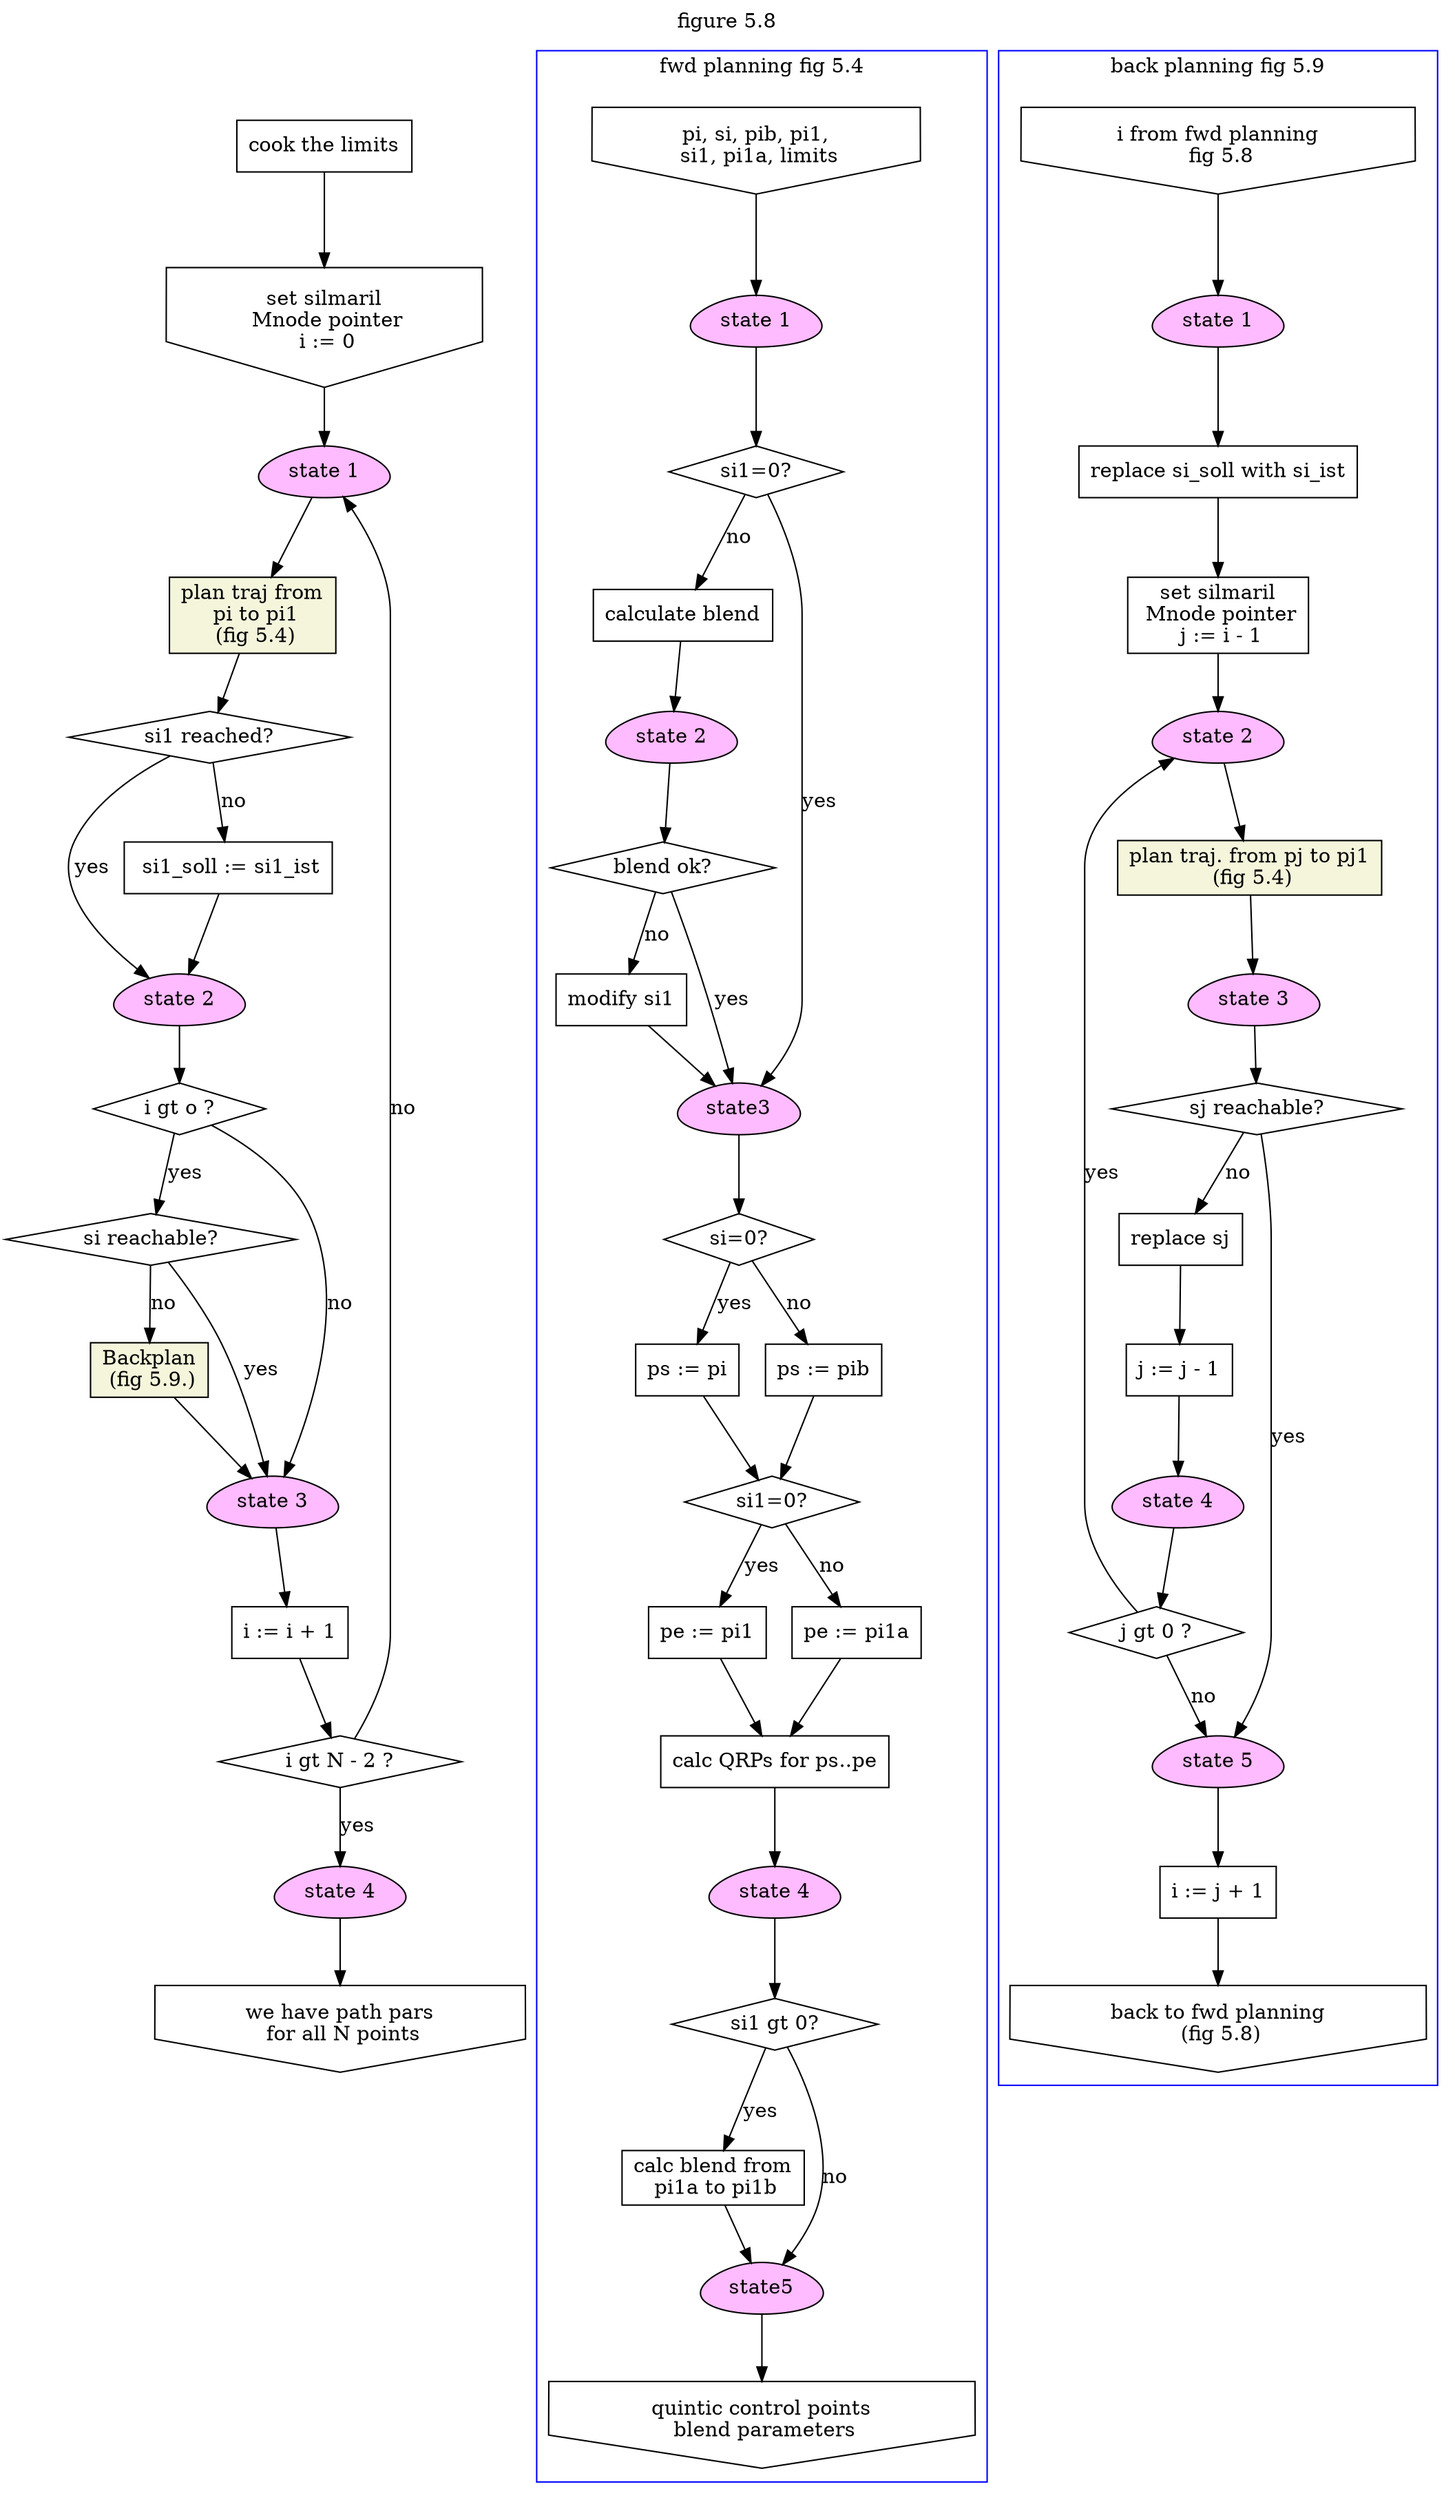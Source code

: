 digraph "g" {
	graph [
		fontsize = "14"
		fontname = "Times-Roman"
		fontcolor = "black"
		ratio = "1.7"
		labelloc = "t"
		label = "figure 5.8"
	]
	node [
		fontsize = "14"
		fontname = "Times-Roman"
		fontcolor = "black"
		shape = "ellipse"
		style = "solid"
	]
	edge [
		fontsize = "14"
		fontname = "Times-Roman"
		fontcolor = "black"
		style = "solid"
	]
	"n0" [
		fontsize = "14"
		fontname = "Times-Roman"
		fontcolor = "black"
		label = "set silmaril\n Mnode pointer\n i := 0"
		shape = "invhouse"
		style = "solid"
	]
	"n1" [
		fontsize = "14"
		fontname = "Times-Roman"
		fontcolor = "black"
		label = "state 1"
		fillcolor = "plum1"
		shape = "egg"
		style = "filled"
	]
	"n2" [
		fontsize = "14"
		fontname = "Times-Roman"
		fontcolor = "black"
		label = "plan traj from\n pi to pi1\n (fig 5.4)"
		fillcolor = "beige"
		shape = "box"
		style = "filled"
	]
	"n3" [
		fontsize = "14"
		fontname = "Times-Roman"
		fontcolor = "black"
		label = "si1 reached?"
		shape = "diamond"
		style = "solid"
	]
	"n4" [
		fontsize = "14"
		fontname = "Times-Roman"
		fontcolor = "black"
		label = "state 2"
		fillcolor = "plum1"
		shape = "egg"
		style = "filled"
	]
	"n5" [
		fontsize = "14"
		fontname = "Times-Roman"
		fontcolor = "black"
		label = " si1_soll := si1_ist"
		shape = "box"
		style = "solid"
	]
	"n6" [
		fontsize = "14"
		fontname = "Times-Roman"
		fontcolor = "black"
		label = "i gt o ?"
		shape = "diamond"
		style = "solid"
	]
	"n7" [
		fontsize = "14"
		fontname = "Times-Roman"
		fontcolor = "black"
		label = "si reachable?"
		shape = "diamond"
		style = "solid"
	]
	"n8" [
		fontsize = "14"
		fontname = "Times-Roman"
		fontcolor = "black"
		label = "Backplan\n (fig 5.9.)"
		fillcolor = "beige"
		shape = "box"
		style = "filled"
	]
	"n9" [
		fontsize = "14"
		fontname = "Times-Roman"
		fontcolor = "black"
		label = "state 3"
		fillcolor = "plum1"
		shape = "egg"
		style = "filled"
	]
	"n10" [
		fontsize = "14"
		fontname = "Times-Roman"
		fontcolor = "black"
		label = "i := i + 1"
		shape = "box"
		style = "solid"
	]
	"n11" [
		fontsize = "14"
		fontname = "Times-Roman"
		fontcolor = "black"
		label = "i gt N - 2 ?"
		shape = "diamond"
		style = "solid"
	]
	"n12" [
		fontsize = "14"
		fontname = "Times-Roman"
		fontcolor = "black"
		label = "state 4"
		fillcolor = "plum1"
		shape = "egg"
		style = "filled"
	]
	"n13" [
		fontsize = "14"
		fontname = "Times-Roman"
		fontcolor = "black"
		label = "we have path pars\n for all N points"
		shape = "invhouse"
		style = "solid"
	]
	"n14" [
		fontsize = "14"
		fontname = "Times-Roman"
		fontcolor = "black"
		label = "pi, si, pib, pi1,\n si1, pi1a, limits"
		shape = "invhouse"
		style = "solid"
	]
	"n15" [
		fontsize = "14"
		fontname = "Times-Roman"
		fontcolor = "black"
		label = "si1=0?"
		shape = "diamond"
		style = "solid"
	]
	"n16" [
		fontsize = "14"
		fontname = "Times-Roman"
		fontcolor = "black"
		label = "calculate blend"
		shape = "box"
		style = "solid"
	]
	"n17" [
		fontsize = "14"
		fontname = "Times-Roman"
		fontcolor = "black"
		label = "blend ok?"
		shape = "diamond"
		style = "solid"
	]
	"n18" [
		fontsize = "14"
		fontname = "Times-Roman"
		fontcolor = "black"
		label = "modify si1"
		shape = "box"
		style = "solid"
	]
	"n19" [
		fontsize = "14"
		fontname = "Times-Roman"
		fontcolor = "black"
		label = "si=0?"
		shape = "diamond"
		style = "solid"
	]
	"n20" [
		fontsize = "14"
		fontname = "Times-Roman"
		fontcolor = "black"
		label = "ps := pi"
		shape = "box"
		style = "solid"
	]
	"n21" [
		fontsize = "14"
		fontname = "Times-Roman"
		fontcolor = "black"
		label = "ps := pib"
		shape = "box"
		style = "solid"
	]
	"n22" [
		fontsize = "14"
		fontname = "Times-Roman"
		fontcolor = "black"
		label = "si1=0?"
		shape = "diamond"
		style = "solid"
	]
	"n23" [
		fontsize = "14"
		fontname = "Times-Roman"
		fontcolor = "black"
		label = "pe := pi1"
		shape = "box"
		style = "solid"
	]
	"n24" [
		fontsize = "14"
		fontname = "Times-Roman"
		fontcolor = "black"
		label = "pe := pi1a"
		shape = "box"
		style = "solid"
	]
	"n25" [
		fontsize = "14"
		fontname = "Times-Roman"
		fontcolor = "black"
		label = "calc QRPs for ps..pe"
		shape = "box"
		style = "solid"
	]
	"n26" [
		fontsize = "14"
		fontname = "Times-Roman"
		fontcolor = "black"
		label = "si1 gt 0?"
		shape = "diamond"
		style = "solid"
	]
	"n27" [
		fontsize = "14"
		fontname = "Times-Roman"
		fontcolor = "black"
		label = "calc blend from\n pi1a to pi1b"
		shape = "box"
		style = "solid"
	]
	"n28" [
		fontsize = "14"
		fontname = "Times-Roman"
		fontcolor = "black"
		label = "quintic control points\n blend parameters"
		shape = "invhouse"
		style = "solid"
	]
	"n29" [
		fontsize = "14"
		fontname = "Times-Roman"
		fontcolor = "black"
		label = "state3"
		fillcolor = "plum1"
		shape = "egg"
		style = "filled"
	]
	"n30" [
		fontsize = "14"
		fontname = "Times-Roman"
		fontcolor = "black"
		label = "state 1"
		fillcolor = "plum1"
		shape = "egg"
		style = "filled"
	]
	"n31" [
		fontsize = "14"
		fontname = "Times-Roman"
		fontcolor = "black"
		label = "state 2"
		fillcolor = "plum1"
		shape = "egg"
		style = "filled"
	]
	"n32" [
		fontsize = "14"
		fontname = "Times-Roman"
		fontcolor = "black"
		label = "state 4"
		fillcolor = "plum1"
		shape = "egg"
		style = "filled"
	]
	"n33" [
		fontsize = "14"
		fontname = "Times-Roman"
		fontcolor = "black"
		label = "state5"
		fillcolor = "plum1"
		shape = "egg"
		style = "filled"
	]
	"n34" [
		fontsize = "14"
		fontname = "Times-Roman"
		fontcolor = "black"
		label = "i from fwd planning\n fig 5.8"
		shape = "invhouse"
		style = "solid"
	]
	"n35" [
		fontsize = "14"
		fontname = "Times-Roman"
		fontcolor = "black"
		label = "replace si_soll with si_ist"
		shape = "box"
		style = "solid"
	]
	"n36" [
		fontsize = "14"
		fontname = "Times-Roman"
		fontcolor = "black"
		label = "set silmaril\n Mnode pointer\n j := i - 1"
		shape = "box"
		style = "solid"
	]
	"n37" [
		fontsize = "14"
		fontname = "Times-Roman"
		fontcolor = "black"
		label = "plan traj. from pj to pj1\n (fig 5.4)"
		fillcolor = "beige"
		shape = "box"
		style = "filled"
	]
	"n38" [
		fontsize = "14"
		fontname = "Times-Roman"
		fontcolor = "black"
		label = "sj reachable?"
		shape = "diamond"
		style = "solid"
	]
	"n39" [
		fontsize = "14"
		fontname = "Times-Roman"
		fontcolor = "black"
		label = "replace sj"
		shape = "box"
		style = "solid"
	]
	"n40" [
		fontsize = "14"
		fontname = "Times-Roman"
		fontcolor = "black"
		label = "j := j - 1"
		shape = "box"
		style = "solid"
	]
	"n41" [
		fontsize = "14"
		fontname = "Times-Roman"
		fontcolor = "black"
		label = "j gt 0 ?"
		shape = "diamond"
		style = "solid"
	]
	"n42" [
		fontsize = "14"
		fontname = "Times-Roman"
		fontcolor = "black"
		label = "back to fwd planning\n (fig 5.8)"
		shape = "invhouse"
		style = "solid"
	]
	"n43" [
		fontsize = "14"
		fontname = "Times-Roman"
		fontcolor = "black"
		label = "state 2"
		fillcolor = "plum1"
		shape = "egg"
		style = "filled"
	]
	"n44" [
		fontsize = "14"
		fontname = "Times-Roman"
		fontcolor = "black"
		label = "state 3"
		fillcolor = "plum1"
		shape = "egg"
		style = "filled"
	]
	"n45" [
		fontsize = "14"
		fontname = "Times-Roman"
		fontcolor = "black"
		label = "state 4"
		fillcolor = "plum1"
		shape = "egg"
		style = "filled"
	]
	"n46" [
		fontsize = "14"
		fontname = "Times-Roman"
		fontcolor = "black"
		label = "state 1"
		fillcolor = "plum1"
		shape = "egg"
		style = "filled"
	]
	"n47" [
		fontsize = "14"
		fontname = "Times-Roman"
		fontcolor = "black"
		label = "state 5"
		fillcolor = "plum1"
		shape = "egg"
		style = "filled"
	]
	"n48" [
		fontsize = "14"
		fontname = "Times-Roman"
		fontcolor = "black"
		label = "cook the limits"
		shape = "box"
		style = "solid"
	]
	"n49" [
		fontsize = "14"
		fontname = "Times-Roman"
		fontcolor = "black"
		label = "i := j + 1"
		shape = "box"
		style = "solid"
	]
	subgraph "cluster_1" {
		graph [
			fontsize = "14"
			fontname = "Times-Roman"
			fontcolor = "black"
			ratio = "1.7"
			labelloc = "t"
			label = "fwd planning fig 5.4"
			style = "solid"
			color = "blue"
		]
		node [
			fontsize = "14"
			fontname = "Times-Roman"
			fontcolor = "black"
			shape = "ellipse"
			style = "solid"
		]
		edge [
			fontsize = "14"
			fontname = "Times-Roman"
			fontcolor = "black"
			style = "solid"
		]
		"n14"
		"n15"
		"n16"
		"n17"
		"n18"
		"n19"
		"n20"
		"n21"
		"n22"
		"n23"
		"n24"
		"n25"
		"n26"
		"n27"
		"n28"
		"n29"
		"n30"
		"n31"
		"n32"
		"n33"
	}
	subgraph "cluster_2" {
		graph [
			fontsize = "14"
			fontname = "Times-Roman"
			fontcolor = "black"
			ratio = "1.7"
			labelloc = "t"
			label = "back planning fig 5.9"
			style = "solid"
			color = "blue"
		]
		node [
			fontsize = "14"
			fontname = "Times-Roman"
			fontcolor = "black"
			shape = "ellipse"
			style = "solid"
		]
		edge [
			fontsize = "14"
			fontname = "Times-Roman"
			fontcolor = "black"
			style = "solid"
		]
		"n34"
		"n35"
		"n36"
		"n37"
		"n38"
		"n39"
		"n40"
		"n41"
		"n42"
		"n43"
		"n44"
		"n45"
		"n46"
		"n47"
		"n49"
	}
	"n0" -> "n1" [
		fontsize = "14"
		fontname = "Times-Roman"
		fontcolor = "black"
		style = "solid"
	]
	"n1" -> "n2" [
		fontsize = "14"
		fontname = "Times-Roman"
		fontcolor = "black"
		style = "solid"
	]
	"n2" -> "n3" [
		fontsize = "14"
		fontname = "Times-Roman"
		fontcolor = "black"
		style = "solid"
	]
	"n3" -> "n5" [
		fontsize = "14"
		fontname = "Times-Roman"
		fontcolor = "black"
		label = "no"
		style = "solid"
	]
	"n5" -> "n4" [
		fontsize = "14"
		fontname = "Times-Roman"
		fontcolor = "black"
		style = "solid"
	]
	"n3" -> "n4" [
		fontsize = "14"
		fontname = "Times-Roman"
		fontcolor = "black"
		label = "yes"
		style = "solid"
	]
	"n4" -> "n6" [
		fontsize = "14"
		fontname = "Times-Roman"
		fontcolor = "black"
		style = "solid"
	]
	"n6" -> "n7" [
		fontsize = "14"
		fontname = "Times-Roman"
		fontcolor = "black"
		label = "yes"
		style = "solid"
	]
	"n7" -> "n8" [
		fontsize = "14"
		fontname = "Times-Roman"
		fontcolor = "black"
		label = "no"
		style = "solid"
	]
	"n8" -> "n9" [
		fontsize = "14"
		fontname = "Times-Roman"
		fontcolor = "black"
		style = "solid"
	]
	"n7" -> "n9" [
		fontsize = "14"
		fontname = "Times-Roman"
		fontcolor = "black"
		label = "yes"
		style = "solid"
	]
	"n6" -> "n9" [
		fontsize = "14"
		fontname = "Times-Roman"
		fontcolor = "black"
		label = "no"
		style = "solid"
	]
	"n9" -> "n10" [
		fontsize = "14"
		fontname = "Times-Roman"
		fontcolor = "black"
		style = "solid"
	]
	"n10" -> "n11" [
		fontsize = "14"
		fontname = "Times-Roman"
		fontcolor = "black"
		style = "solid"
	]
	"n11" -> "n1" [
		fontsize = "14"
		fontname = "Times-Roman"
		fontcolor = "black"
		label = "no"
		style = "solid"
	]
	"n12" -> "n13" [
		fontsize = "14"
		fontname = "Times-Roman"
		fontcolor = "black"
		style = "solid"
	]
	"n11" -> "n12" [
		fontsize = "14"
		fontname = "Times-Roman"
		fontcolor = "black"
		label = "yes"
		style = "solid"
	]
	"n15" -> "n16" [
		fontsize = "14"
		fontname = "Times-Roman"
		fontcolor = "black"
		label = "no"
		style = "solid"
	]
	"n17" -> "n18" [
		fontsize = "14"
		fontname = "Times-Roman"
		fontcolor = "black"
		label = "no"
		style = "solid"
	]
	"n19" -> "n20" [
		fontsize = "14"
		fontname = "Times-Roman"
		fontcolor = "black"
		label = "yes"
		style = "solid"
	]
	"n19" -> "n21" [
		fontsize = "14"
		fontname = "Times-Roman"
		fontcolor = "black"
		label = "no"
		style = "solid"
	]
	"n20" -> "n22" [
		fontsize = "14"
		fontname = "Times-Roman"
		fontcolor = "black"
		style = "solid"
	]
	"n21" -> "n22" [
		fontsize = "14"
		fontname = "Times-Roman"
		fontcolor = "black"
		style = "solid"
	]
	"n22" -> "n23" [
		fontsize = "14"
		fontname = "Times-Roman"
		fontcolor = "black"
		label = "yes"
		style = "solid"
	]
	"n22" -> "n24" [
		fontsize = "14"
		fontname = "Times-Roman"
		fontcolor = "black"
		label = "no"
		style = "solid"
	]
	"n23" -> "n25" [
		fontsize = "14"
		fontname = "Times-Roman"
		fontcolor = "black"
		style = "solid"
	]
	"n24" -> "n25" [
		fontsize = "14"
		fontname = "Times-Roman"
		fontcolor = "black"
		style = "solid"
	]
	"n26" -> "n27" [
		fontsize = "14"
		fontname = "Times-Roman"
		fontcolor = "black"
		label = "yes"
		style = "solid"
	]
	"n15" -> "n29" [
		fontsize = "14"
		fontname = "Times-Roman"
		fontcolor = "black"
		label = "yes"
		style = "solid"
	]
	"n29" -> "n19" [
		fontsize = "14"
		fontname = "Times-Roman"
		fontcolor = "black"
		style = "solid"
	]
	"n17" -> "n29" [
		fontsize = "14"
		fontname = "Times-Roman"
		fontcolor = "black"
		label = "yes"
		style = "solid"
	]
	"n18" -> "n29" [
		fontsize = "14"
		fontname = "Times-Roman"
		fontcolor = "black"
		style = "solid"
	]
	"n14" -> "n30" [
		fontsize = "14"
		fontname = "Times-Roman"
		fontcolor = "black"
		style = "solid"
	]
	"n30" -> "n15" [
		fontsize = "14"
		fontname = "Times-Roman"
		fontcolor = "black"
		style = "solid"
	]
	"n16" -> "n31" [
		fontsize = "14"
		fontname = "Times-Roman"
		fontcolor = "black"
		style = "solid"
	]
	"n31" -> "n17" [
		fontsize = "14"
		fontname = "Times-Roman"
		fontcolor = "black"
		style = "solid"
	]
	"n32" -> "n26" [
		fontsize = "14"
		fontname = "Times-Roman"
		fontcolor = "black"
		style = "solid"
	]
	"n25" -> "n32" [
		fontsize = "14"
		fontname = "Times-Roman"
		fontcolor = "black"
		style = "solid"
	]
	"n26" -> "n33" [
		fontsize = "14"
		fontname = "Times-Roman"
		fontcolor = "black"
		label = "no"
		style = "solid"
	]
	"n33" -> "n28" [
		fontsize = "14"
		fontname = "Times-Roman"
		fontcolor = "black"
		style = "solid"
	]
	"n27" -> "n33" [
		fontsize = "14"
		fontname = "Times-Roman"
		fontcolor = "black"
		style = "solid"
	]
	"n35" -> "n36" [
		fontsize = "14"
		fontname = "Times-Roman"
		fontcolor = "black"
		style = "solid"
	]
	"n38" -> "n39" [
		fontsize = "14"
		fontname = "Times-Roman"
		fontcolor = "black"
		label = "no"
		style = "solid"
	]
	"n39" -> "n40" [
		fontsize = "14"
		fontname = "Times-Roman"
		fontcolor = "black"
		style = "solid"
	]
	"n36" -> "n43" [
		fontsize = "14"
		fontname = "Times-Roman"
		fontcolor = "black"
		style = "solid"
	]
	"n43" -> "n37" [
		fontsize = "14"
		fontname = "Times-Roman"
		fontcolor = "black"
		style = "solid"
	]
	"n41" -> "n43" [
		fontsize = "14"
		fontname = "Times-Roman"
		fontcolor = "black"
		label = "yes"
		style = "solid"
	]
	"n37" -> "n44" [
		fontsize = "14"
		fontname = "Times-Roman"
		fontcolor = "black"
		style = "solid"
	]
	"n44" -> "n38" [
		fontsize = "14"
		fontname = "Times-Roman"
		fontcolor = "black"
		style = "solid"
	]
	"n40" -> "n45" [
		fontsize = "14"
		fontname = "Times-Roman"
		fontcolor = "black"
		style = "solid"
	]
	"n45" -> "n41" [
		fontsize = "14"
		fontname = "Times-Roman"
		fontcolor = "black"
		style = "solid"
	]
	"n34" -> "n46" [
		fontsize = "14"
		fontname = "Times-Roman"
		fontcolor = "black"
		style = "solid"
	]
	"n46" -> "n35" [
		fontsize = "14"
		fontname = "Times-Roman"
		fontcolor = "black"
		style = "solid"
	]
	"n38" -> "n47" [
		fontsize = "14"
		fontname = "Times-Roman"
		fontcolor = "black"
		label = "yes"
		style = "solid"
	]
	"n41" -> "n47" [
		fontsize = "14"
		fontname = "Times-Roman"
		fontcolor = "black"
		label = "no"
		style = "solid"
	]
	"n48" -> "n0" [
		fontsize = "14"
		fontname = "Times-Roman"
		fontcolor = "black"
		style = "solid"
	]
	"n47" -> "n49" [
		fontsize = "14"
		fontname = "Times-Roman"
		fontcolor = "black"
		style = "solid"
	]
	"n49" -> "n42" [
		fontsize = "14"
		fontname = "Times-Roman"
		fontcolor = "black"
		style = "solid"
	]
}
